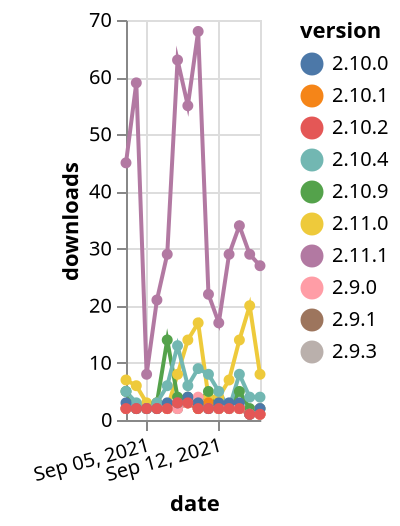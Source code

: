 {"$schema": "https://vega.github.io/schema/vega-lite/v5.json", "description": "A simple bar chart with embedded data.", "data": {"values": [{"date": "2021-09-03", "total": 2356, "delta": 2, "version": "2.9.1"}, {"date": "2021-09-04", "total": 2358, "delta": 2, "version": "2.9.1"}, {"date": "2021-09-05", "total": 2360, "delta": 2, "version": "2.9.1"}, {"date": "2021-09-06", "total": 2362, "delta": 2, "version": "2.9.1"}, {"date": "2021-09-07", "total": 2364, "delta": 2, "version": "2.9.1"}, {"date": "2021-09-08", "total": 2366, "delta": 2, "version": "2.9.1"}, {"date": "2021-09-09", "total": 2369, "delta": 3, "version": "2.9.1"}, {"date": "2021-09-10", "total": 2371, "delta": 2, "version": "2.9.1"}, {"date": "2021-09-11", "total": 2373, "delta": 2, "version": "2.9.1"}, {"date": "2021-09-12", "total": 2375, "delta": 2, "version": "2.9.1"}, {"date": "2021-09-13", "total": 2377, "delta": 2, "version": "2.9.1"}, {"date": "2021-09-14", "total": 2379, "delta": 2, "version": "2.9.1"}, {"date": "2021-09-15", "total": 2380, "delta": 1, "version": "2.9.1"}, {"date": "2021-09-16", "total": 2381, "delta": 1, "version": "2.9.1"}, {"date": "2021-09-03", "total": 4847, "delta": 7, "version": "2.11.0"}, {"date": "2021-09-04", "total": 4853, "delta": 6, "version": "2.11.0"}, {"date": "2021-09-05", "total": 4856, "delta": 3, "version": "2.11.0"}, {"date": "2021-09-06", "total": 4859, "delta": 3, "version": "2.11.0"}, {"date": "2021-09-07", "total": 4861, "delta": 2, "version": "2.11.0"}, {"date": "2021-09-08", "total": 4869, "delta": 8, "version": "2.11.0"}, {"date": "2021-09-09", "total": 4883, "delta": 14, "version": "2.11.0"}, {"date": "2021-09-10", "total": 4900, "delta": 17, "version": "2.11.0"}, {"date": "2021-09-11", "total": 4904, "delta": 4, "version": "2.11.0"}, {"date": "2021-09-12", "total": 4908, "delta": 4, "version": "2.11.0"}, {"date": "2021-09-13", "total": 4915, "delta": 7, "version": "2.11.0"}, {"date": "2021-09-14", "total": 4929, "delta": 14, "version": "2.11.0"}, {"date": "2021-09-15", "total": 4949, "delta": 20, "version": "2.11.0"}, {"date": "2021-09-16", "total": 4957, "delta": 8, "version": "2.11.0"}, {"date": "2021-09-03", "total": 2879, "delta": 5, "version": "2.10.9"}, {"date": "2021-09-04", "total": 2881, "delta": 2, "version": "2.10.9"}, {"date": "2021-09-05", "total": 2883, "delta": 2, "version": "2.10.9"}, {"date": "2021-09-06", "total": 2886, "delta": 3, "version": "2.10.9"}, {"date": "2021-09-07", "total": 2900, "delta": 14, "version": "2.10.9"}, {"date": "2021-09-08", "total": 2904, "delta": 4, "version": "2.10.9"}, {"date": "2021-09-09", "total": 2908, "delta": 4, "version": "2.10.9"}, {"date": "2021-09-10", "total": 2911, "delta": 3, "version": "2.10.9"}, {"date": "2021-09-11", "total": 2916, "delta": 5, "version": "2.10.9"}, {"date": "2021-09-12", "total": 2918, "delta": 2, "version": "2.10.9"}, {"date": "2021-09-13", "total": 2920, "delta": 2, "version": "2.10.9"}, {"date": "2021-09-14", "total": 2925, "delta": 5, "version": "2.10.9"}, {"date": "2021-09-15", "total": 2927, "delta": 2, "version": "2.10.9"}, {"date": "2021-09-16", "total": 2929, "delta": 2, "version": "2.10.9"}, {"date": "2021-09-03", "total": 3407, "delta": 2, "version": "2.9.3"}, {"date": "2021-09-04", "total": 3409, "delta": 2, "version": "2.9.3"}, {"date": "2021-09-05", "total": 3411, "delta": 2, "version": "2.9.3"}, {"date": "2021-09-06", "total": 3413, "delta": 2, "version": "2.9.3"}, {"date": "2021-09-07", "total": 3415, "delta": 2, "version": "2.9.3"}, {"date": "2021-09-08", "total": 3417, "delta": 2, "version": "2.9.3"}, {"date": "2021-09-09", "total": 3420, "delta": 3, "version": "2.9.3"}, {"date": "2021-09-10", "total": 3422, "delta": 2, "version": "2.9.3"}, {"date": "2021-09-11", "total": 3424, "delta": 2, "version": "2.9.3"}, {"date": "2021-09-12", "total": 3426, "delta": 2, "version": "2.9.3"}, {"date": "2021-09-13", "total": 3428, "delta": 2, "version": "2.9.3"}, {"date": "2021-09-14", "total": 3430, "delta": 2, "version": "2.9.3"}, {"date": "2021-09-15", "total": 3431, "delta": 1, "version": "2.9.3"}, {"date": "2021-09-16", "total": 3433, "delta": 2, "version": "2.9.3"}, {"date": "2021-09-03", "total": 1589, "delta": 2, "version": "2.10.1"}, {"date": "2021-09-04", "total": 1591, "delta": 2, "version": "2.10.1"}, {"date": "2021-09-05", "total": 1593, "delta": 2, "version": "2.10.1"}, {"date": "2021-09-06", "total": 1595, "delta": 2, "version": "2.10.1"}, {"date": "2021-09-07", "total": 1597, "delta": 2, "version": "2.10.1"}, {"date": "2021-09-08", "total": 1600, "delta": 3, "version": "2.10.1"}, {"date": "2021-09-09", "total": 1603, "delta": 3, "version": "2.10.1"}, {"date": "2021-09-10", "total": 1605, "delta": 2, "version": "2.10.1"}, {"date": "2021-09-11", "total": 1608, "delta": 3, "version": "2.10.1"}, {"date": "2021-09-12", "total": 1610, "delta": 2, "version": "2.10.1"}, {"date": "2021-09-13", "total": 1612, "delta": 2, "version": "2.10.1"}, {"date": "2021-09-14", "total": 1614, "delta": 2, "version": "2.10.1"}, {"date": "2021-09-15", "total": 1615, "delta": 1, "version": "2.10.1"}, {"date": "2021-09-16", "total": 1616, "delta": 1, "version": "2.10.1"}, {"date": "2021-09-03", "total": 11361, "delta": 5, "version": "2.10.4"}, {"date": "2021-09-04", "total": 11364, "delta": 3, "version": "2.10.4"}, {"date": "2021-09-05", "total": 11366, "delta": 2, "version": "2.10.4"}, {"date": "2021-09-06", "total": 11369, "delta": 3, "version": "2.10.4"}, {"date": "2021-09-07", "total": 11375, "delta": 6, "version": "2.10.4"}, {"date": "2021-09-08", "total": 11388, "delta": 13, "version": "2.10.4"}, {"date": "2021-09-09", "total": 11394, "delta": 6, "version": "2.10.4"}, {"date": "2021-09-10", "total": 11403, "delta": 9, "version": "2.10.4"}, {"date": "2021-09-11", "total": 11411, "delta": 8, "version": "2.10.4"}, {"date": "2021-09-12", "total": 11416, "delta": 5, "version": "2.10.4"}, {"date": "2021-09-13", "total": 11418, "delta": 2, "version": "2.10.4"}, {"date": "2021-09-14", "total": 11426, "delta": 8, "version": "2.10.4"}, {"date": "2021-09-15", "total": 11430, "delta": 4, "version": "2.10.4"}, {"date": "2021-09-16", "total": 11434, "delta": 4, "version": "2.10.4"}, {"date": "2021-09-03", "total": 2705, "delta": 2, "version": "2.9.0"}, {"date": "2021-09-04", "total": 2707, "delta": 2, "version": "2.9.0"}, {"date": "2021-09-05", "total": 2709, "delta": 2, "version": "2.9.0"}, {"date": "2021-09-06", "total": 2711, "delta": 2, "version": "2.9.0"}, {"date": "2021-09-07", "total": 2713, "delta": 2, "version": "2.9.0"}, {"date": "2021-09-08", "total": 2715, "delta": 2, "version": "2.9.0"}, {"date": "2021-09-09", "total": 2718, "delta": 3, "version": "2.9.0"}, {"date": "2021-09-10", "total": 2722, "delta": 4, "version": "2.9.0"}, {"date": "2021-09-11", "total": 2724, "delta": 2, "version": "2.9.0"}, {"date": "2021-09-12", "total": 2726, "delta": 2, "version": "2.9.0"}, {"date": "2021-09-13", "total": 2728, "delta": 2, "version": "2.9.0"}, {"date": "2021-09-14", "total": 2730, "delta": 2, "version": "2.9.0"}, {"date": "2021-09-15", "total": 2731, "delta": 1, "version": "2.9.0"}, {"date": "2021-09-16", "total": 2732, "delta": 1, "version": "2.9.0"}, {"date": "2021-09-03", "total": 4140, "delta": 3, "version": "2.10.0"}, {"date": "2021-09-04", "total": 4142, "delta": 2, "version": "2.10.0"}, {"date": "2021-09-05", "total": 4144, "delta": 2, "version": "2.10.0"}, {"date": "2021-09-06", "total": 4146, "delta": 2, "version": "2.10.0"}, {"date": "2021-09-07", "total": 4149, "delta": 3, "version": "2.10.0"}, {"date": "2021-09-08", "total": 4152, "delta": 3, "version": "2.10.0"}, {"date": "2021-09-09", "total": 4156, "delta": 4, "version": "2.10.0"}, {"date": "2021-09-10", "total": 4159, "delta": 3, "version": "2.10.0"}, {"date": "2021-09-11", "total": 4161, "delta": 2, "version": "2.10.0"}, {"date": "2021-09-12", "total": 4164, "delta": 3, "version": "2.10.0"}, {"date": "2021-09-13", "total": 4167, "delta": 3, "version": "2.10.0"}, {"date": "2021-09-14", "total": 4170, "delta": 3, "version": "2.10.0"}, {"date": "2021-09-15", "total": 4171, "delta": 1, "version": "2.10.0"}, {"date": "2021-09-16", "total": 4173, "delta": 2, "version": "2.10.0"}, {"date": "2021-09-03", "total": 1737, "delta": 2, "version": "2.10.2"}, {"date": "2021-09-04", "total": 1739, "delta": 2, "version": "2.10.2"}, {"date": "2021-09-05", "total": 1741, "delta": 2, "version": "2.10.2"}, {"date": "2021-09-06", "total": 1743, "delta": 2, "version": "2.10.2"}, {"date": "2021-09-07", "total": 1745, "delta": 2, "version": "2.10.2"}, {"date": "2021-09-08", "total": 1748, "delta": 3, "version": "2.10.2"}, {"date": "2021-09-09", "total": 1751, "delta": 3, "version": "2.10.2"}, {"date": "2021-09-10", "total": 1753, "delta": 2, "version": "2.10.2"}, {"date": "2021-09-11", "total": 1755, "delta": 2, "version": "2.10.2"}, {"date": "2021-09-12", "total": 1757, "delta": 2, "version": "2.10.2"}, {"date": "2021-09-13", "total": 1759, "delta": 2, "version": "2.10.2"}, {"date": "2021-09-14", "total": 1761, "delta": 2, "version": "2.10.2"}, {"date": "2021-09-15", "total": 1762, "delta": 1, "version": "2.10.2"}, {"date": "2021-09-16", "total": 1763, "delta": 1, "version": "2.10.2"}, {"date": "2021-09-03", "total": 572, "delta": 45, "version": "2.11.1"}, {"date": "2021-09-04", "total": 631, "delta": 59, "version": "2.11.1"}, {"date": "2021-09-05", "total": 639, "delta": 8, "version": "2.11.1"}, {"date": "2021-09-06", "total": 660, "delta": 21, "version": "2.11.1"}, {"date": "2021-09-07", "total": 689, "delta": 29, "version": "2.11.1"}, {"date": "2021-09-08", "total": 752, "delta": 63, "version": "2.11.1"}, {"date": "2021-09-09", "total": 807, "delta": 55, "version": "2.11.1"}, {"date": "2021-09-10", "total": 875, "delta": 68, "version": "2.11.1"}, {"date": "2021-09-11", "total": 897, "delta": 22, "version": "2.11.1"}, {"date": "2021-09-12", "total": 914, "delta": 17, "version": "2.11.1"}, {"date": "2021-09-13", "total": 943, "delta": 29, "version": "2.11.1"}, {"date": "2021-09-14", "total": 977, "delta": 34, "version": "2.11.1"}, {"date": "2021-09-15", "total": 1006, "delta": 29, "version": "2.11.1"}, {"date": "2021-09-16", "total": 1033, "delta": 27, "version": "2.11.1"}]}, "width": "container", "mark": {"type": "line", "point": {"filled": true}}, "encoding": {"x": {"field": "date", "type": "temporal", "timeUnit": "yearmonthdate", "title": "date", "axis": {"labelAngle": -15}}, "y": {"field": "delta", "type": "quantitative", "title": "downloads"}, "color": {"field": "version", "type": "nominal"}, "tooltip": {"field": "delta"}}}